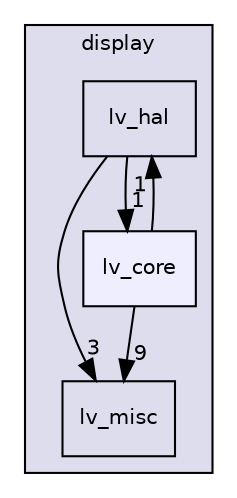 digraph "include/display/lv_core" {
  compound=true
  node [ fontsize="10", fontname="Helvetica"];
  edge [ labelfontsize="10", labelfontname="Helvetica"];
  subgraph clusterdir_4636d4e18f69ebf0de83434441c44c49 {
    graph [ bgcolor="#ddddee", pencolor="black", label="display" fontname="Helvetica", fontsize="10", URL="dir_4636d4e18f69ebf0de83434441c44c49.html"]
  dir_513ae8e6799adc0a7fb71ba462dbc143 [shape=box label="lv_hal" URL="dir_513ae8e6799adc0a7fb71ba462dbc143.html"];
  dir_8d5074c2a437bce8e93a9bc4e658f9c1 [shape=box label="lv_misc" URL="dir_8d5074c2a437bce8e93a9bc4e658f9c1.html"];
  dir_1983830a4a9a56ed40df8b0940fbb966 [shape=box, label="lv_core", style="filled", fillcolor="#eeeeff", pencolor="black", URL="dir_1983830a4a9a56ed40df8b0940fbb966.html"];
  }
  dir_1983830a4a9a56ed40df8b0940fbb966->dir_513ae8e6799adc0a7fb71ba462dbc143 [headlabel="1", labeldistance=1.5 headhref="dir_000002_000005.html"];
  dir_1983830a4a9a56ed40df8b0940fbb966->dir_8d5074c2a437bce8e93a9bc4e658f9c1 [headlabel="9", labeldistance=1.5 headhref="dir_000002_000006.html"];
  dir_513ae8e6799adc0a7fb71ba462dbc143->dir_1983830a4a9a56ed40df8b0940fbb966 [headlabel="1", labeldistance=1.5 headhref="dir_000005_000002.html"];
  dir_513ae8e6799adc0a7fb71ba462dbc143->dir_8d5074c2a437bce8e93a9bc4e658f9c1 [headlabel="3", labeldistance=1.5 headhref="dir_000005_000006.html"];
}
